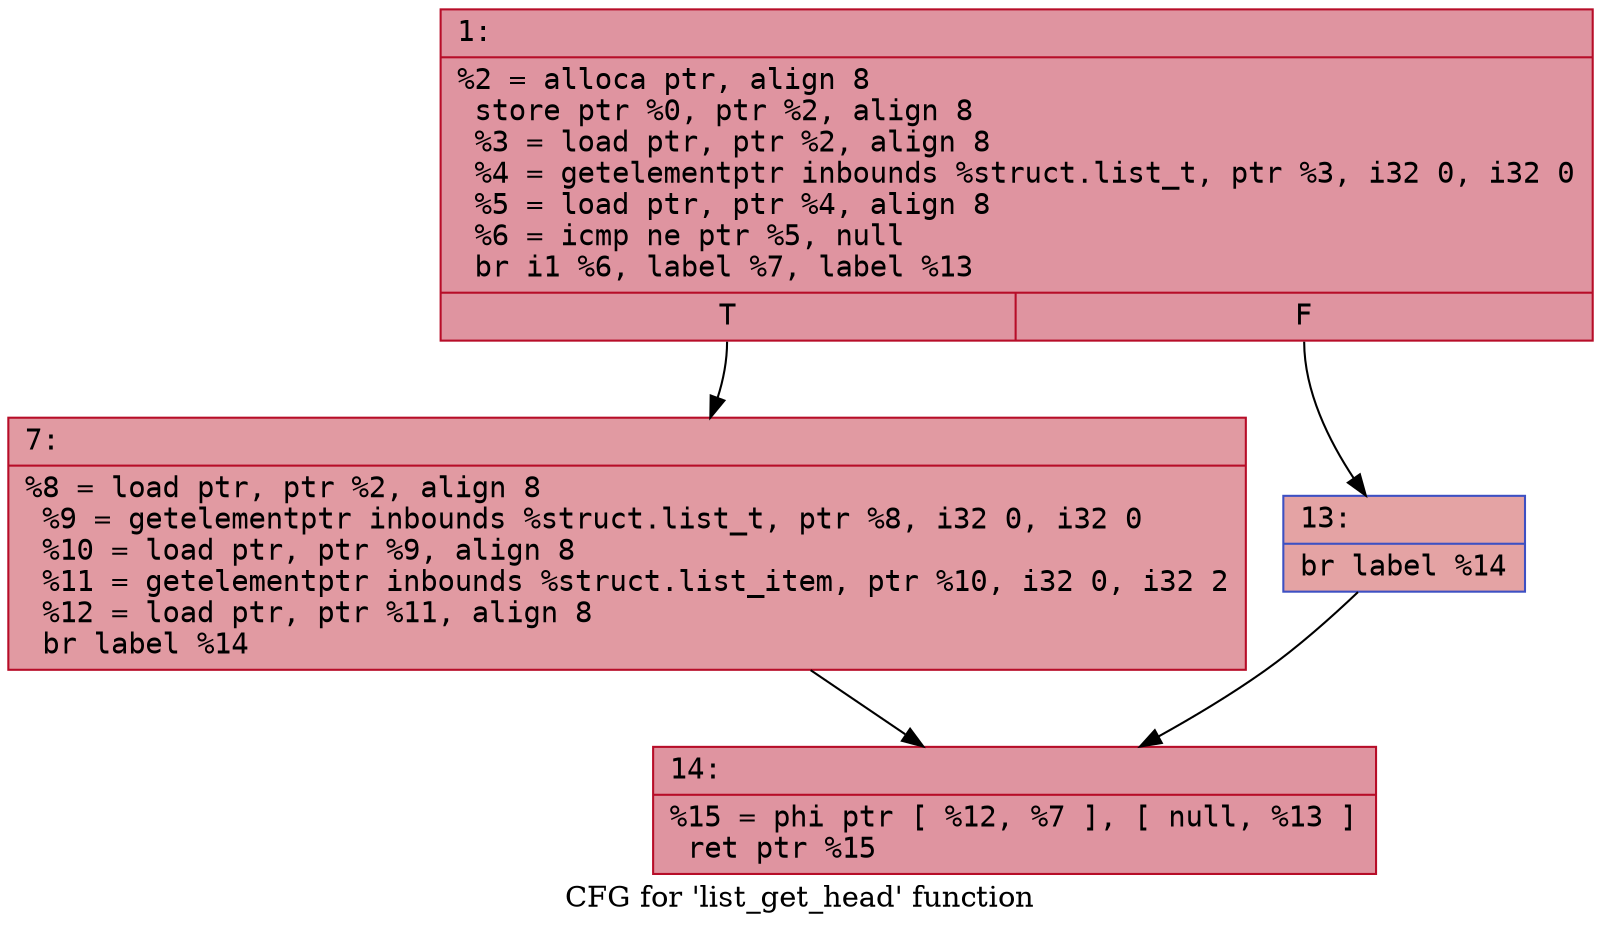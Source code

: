 digraph "CFG for 'list_get_head' function" {
	label="CFG for 'list_get_head' function";

	Node0x6000020339d0 [shape=record,color="#b70d28ff", style=filled, fillcolor="#b70d2870" fontname="Courier",label="{1:\l|  %2 = alloca ptr, align 8\l  store ptr %0, ptr %2, align 8\l  %3 = load ptr, ptr %2, align 8\l  %4 = getelementptr inbounds %struct.list_t, ptr %3, i32 0, i32 0\l  %5 = load ptr, ptr %4, align 8\l  %6 = icmp ne ptr %5, null\l  br i1 %6, label %7, label %13\l|{<s0>T|<s1>F}}"];
	Node0x6000020339d0:s0 -> Node0x600002033d90[tooltip="1 -> 7\nProbability 62.50%" ];
	Node0x6000020339d0:s1 -> Node0x600002033e30[tooltip="1 -> 13\nProbability 37.50%" ];
	Node0x600002033d90 [shape=record,color="#b70d28ff", style=filled, fillcolor="#bb1b2c70" fontname="Courier",label="{7:\l|  %8 = load ptr, ptr %2, align 8\l  %9 = getelementptr inbounds %struct.list_t, ptr %8, i32 0, i32 0\l  %10 = load ptr, ptr %9, align 8\l  %11 = getelementptr inbounds %struct.list_item, ptr %10, i32 0, i32 2\l  %12 = load ptr, ptr %11, align 8\l  br label %14\l}"];
	Node0x600002033d90 -> Node0x600002033e80[tooltip="7 -> 14\nProbability 100.00%" ];
	Node0x600002033e30 [shape=record,color="#3d50c3ff", style=filled, fillcolor="#c32e3170" fontname="Courier",label="{13:\l|  br label %14\l}"];
	Node0x600002033e30 -> Node0x600002033e80[tooltip="13 -> 14\nProbability 100.00%" ];
	Node0x600002033e80 [shape=record,color="#b70d28ff", style=filled, fillcolor="#b70d2870" fontname="Courier",label="{14:\l|  %15 = phi ptr [ %12, %7 ], [ null, %13 ]\l  ret ptr %15\l}"];
}
